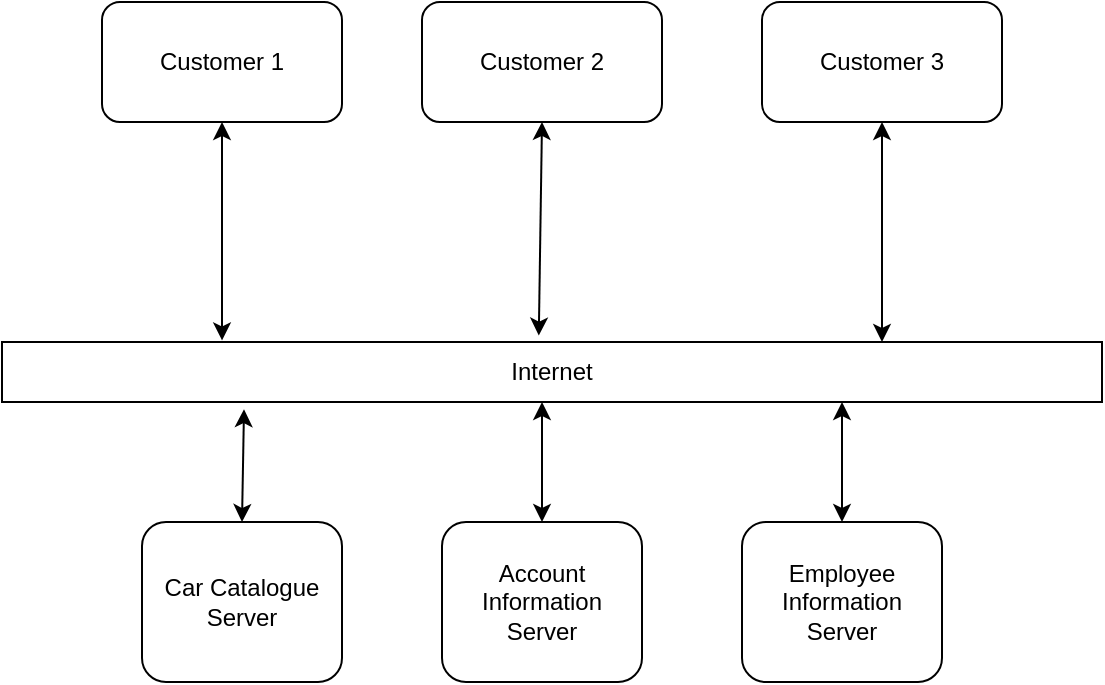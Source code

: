 <mxfile version="16.5.1" type="device"><diagram id="chuyE0MWowpy0mFW06OR" name="Page-1"><mxGraphModel dx="1038" dy="649" grid="1" gridSize="10" guides="1" tooltips="1" connect="1" arrows="1" fold="1" page="1" pageScale="1" pageWidth="850" pageHeight="1100" math="0" shadow="0"><root><mxCell id="0"/><mxCell id="1" parent="0"/><mxCell id="aVbE-3l8p6PJAkuRHdea-1" value="Customer 1" style="rounded=1;whiteSpace=wrap;html=1;" vertex="1" parent="1"><mxGeometry x="190" y="150" width="120" height="60" as="geometry"/></mxCell><mxCell id="aVbE-3l8p6PJAkuRHdea-2" value="Customer 2" style="rounded=1;whiteSpace=wrap;html=1;" vertex="1" parent="1"><mxGeometry x="350" y="150" width="120" height="60" as="geometry"/></mxCell><mxCell id="aVbE-3l8p6PJAkuRHdea-3" value="Customer 3" style="rounded=1;whiteSpace=wrap;html=1;" vertex="1" parent="1"><mxGeometry x="520" y="150" width="120" height="60" as="geometry"/></mxCell><mxCell id="aVbE-3l8p6PJAkuRHdea-4" value="Internet" style="rounded=0;whiteSpace=wrap;html=1;" vertex="1" parent="1"><mxGeometry x="140" y="320" width="550" height="30" as="geometry"/></mxCell><mxCell id="aVbE-3l8p6PJAkuRHdea-5" value="Car Catalogue Server" style="rounded=1;whiteSpace=wrap;html=1;" vertex="1" parent="1"><mxGeometry x="210" y="410" width="100" height="80" as="geometry"/></mxCell><mxCell id="aVbE-3l8p6PJAkuRHdea-6" value="Account Information Server" style="rounded=1;whiteSpace=wrap;html=1;" vertex="1" parent="1"><mxGeometry x="360" y="410" width="100" height="80" as="geometry"/></mxCell><mxCell id="aVbE-3l8p6PJAkuRHdea-7" value="" style="endArrow=classic;startArrow=classic;html=1;rounded=0;entryX=0.5;entryY=1;entryDx=0;entryDy=0;exitX=0.2;exitY=-0.027;exitDx=0;exitDy=0;exitPerimeter=0;" edge="1" parent="1" source="aVbE-3l8p6PJAkuRHdea-4" target="aVbE-3l8p6PJAkuRHdea-1"><mxGeometry width="50" height="50" relative="1" as="geometry"><mxPoint x="400" y="360" as="sourcePoint"/><mxPoint x="450" y="310" as="targetPoint"/></mxGeometry></mxCell><mxCell id="aVbE-3l8p6PJAkuRHdea-8" value="" style="endArrow=classic;startArrow=classic;html=1;rounded=0;entryX=0.5;entryY=1;entryDx=0;entryDy=0;exitX=0.488;exitY=-0.107;exitDx=0;exitDy=0;exitPerimeter=0;" edge="1" parent="1" source="aVbE-3l8p6PJAkuRHdea-4" target="aVbE-3l8p6PJAkuRHdea-2"><mxGeometry width="50" height="50" relative="1" as="geometry"><mxPoint x="400" y="360" as="sourcePoint"/><mxPoint x="450" y="310" as="targetPoint"/></mxGeometry></mxCell><mxCell id="aVbE-3l8p6PJAkuRHdea-9" value="" style="endArrow=classic;startArrow=classic;html=1;rounded=0;entryX=0.5;entryY=1;entryDx=0;entryDy=0;" edge="1" parent="1" target="aVbE-3l8p6PJAkuRHdea-3"><mxGeometry width="50" height="50" relative="1" as="geometry"><mxPoint x="580" y="320" as="sourcePoint"/><mxPoint x="450" y="310" as="targetPoint"/></mxGeometry></mxCell><mxCell id="aVbE-3l8p6PJAkuRHdea-10" value="" style="endArrow=classic;startArrow=classic;html=1;rounded=0;exitX=0.5;exitY=0;exitDx=0;exitDy=0;entryX=0.22;entryY=1.12;entryDx=0;entryDy=0;entryPerimeter=0;" edge="1" parent="1" source="aVbE-3l8p6PJAkuRHdea-5" target="aVbE-3l8p6PJAkuRHdea-4"><mxGeometry width="50" height="50" relative="1" as="geometry"><mxPoint x="400" y="360" as="sourcePoint"/><mxPoint x="450" y="310" as="targetPoint"/></mxGeometry></mxCell><mxCell id="aVbE-3l8p6PJAkuRHdea-11" value="" style="endArrow=classic;startArrow=classic;html=1;rounded=0;exitX=0.5;exitY=0;exitDx=0;exitDy=0;" edge="1" parent="1" source="aVbE-3l8p6PJAkuRHdea-6"><mxGeometry width="50" height="50" relative="1" as="geometry"><mxPoint x="400" y="360" as="sourcePoint"/><mxPoint x="410" y="350" as="targetPoint"/></mxGeometry></mxCell><mxCell id="aVbE-3l8p6PJAkuRHdea-12" value="Employee Information Server" style="rounded=1;whiteSpace=wrap;html=1;" vertex="1" parent="1"><mxGeometry x="510" y="410" width="100" height="80" as="geometry"/></mxCell><mxCell id="aVbE-3l8p6PJAkuRHdea-13" value="" style="endArrow=classic;startArrow=classic;html=1;rounded=0;exitX=0.5;exitY=0;exitDx=0;exitDy=0;" edge="1" parent="1" source="aVbE-3l8p6PJAkuRHdea-12"><mxGeometry width="50" height="50" relative="1" as="geometry"><mxPoint x="400" y="350" as="sourcePoint"/><mxPoint x="560" y="350" as="targetPoint"/></mxGeometry></mxCell></root></mxGraphModel></diagram></mxfile>